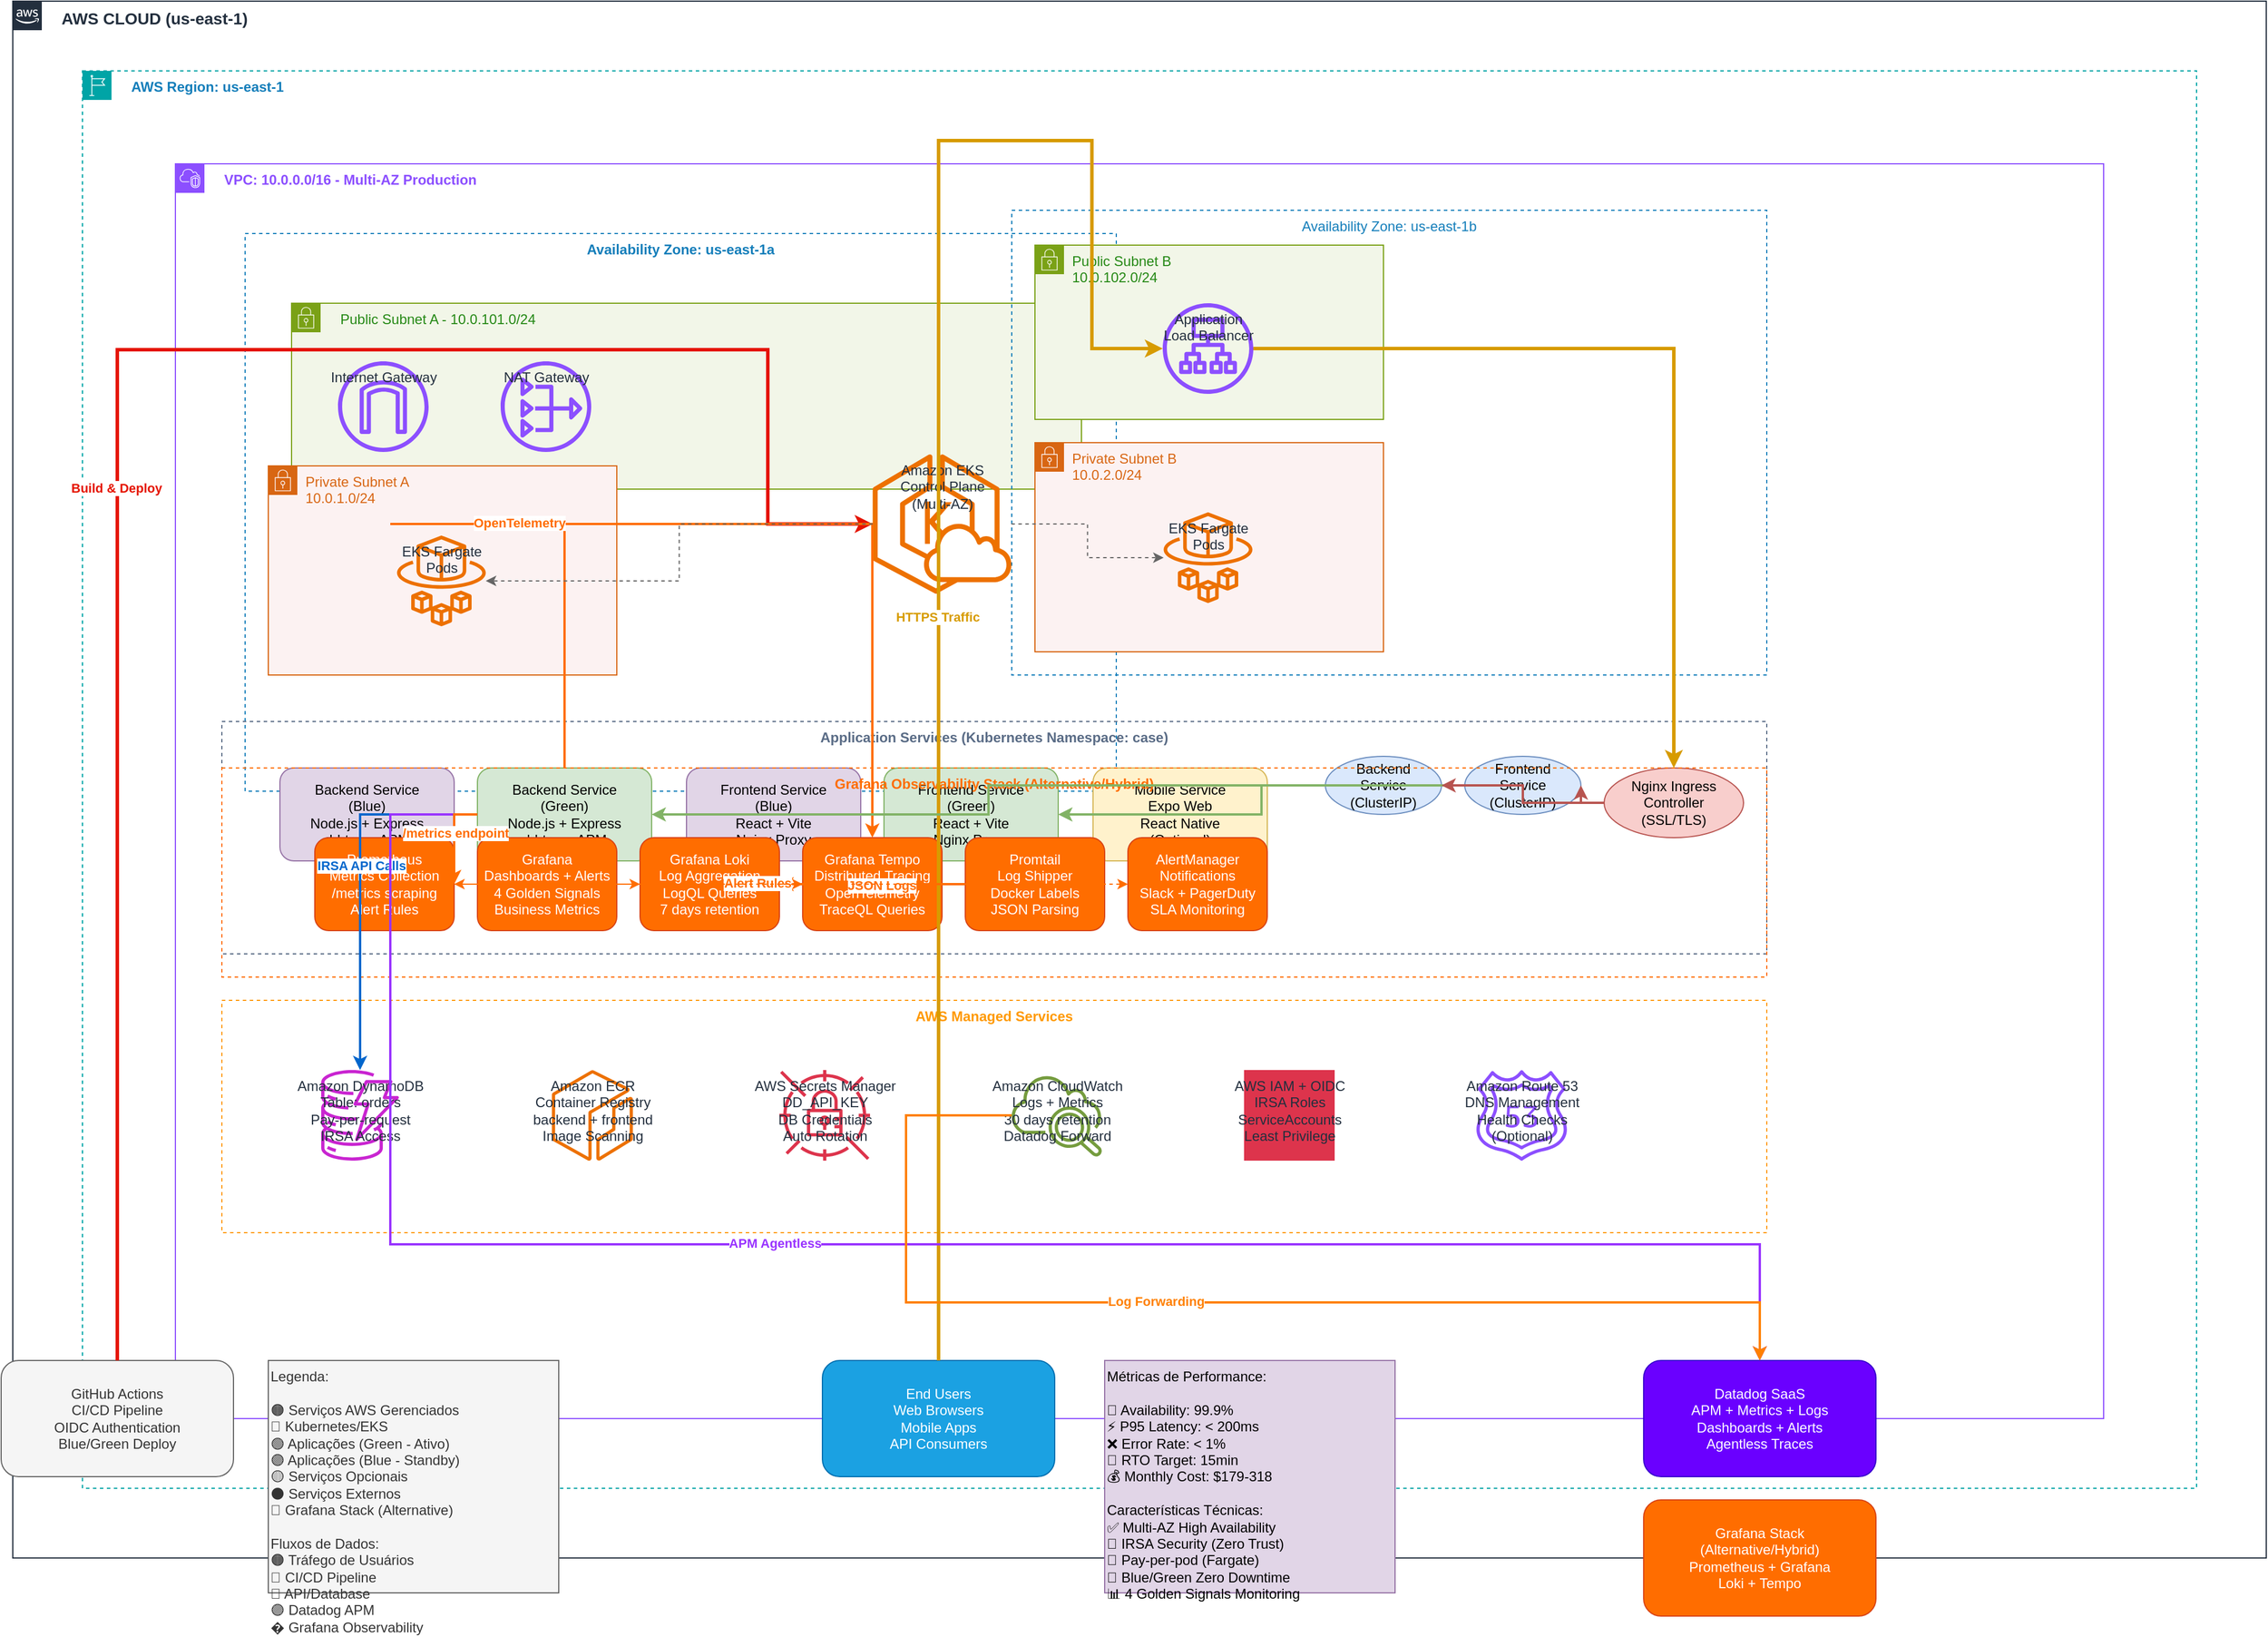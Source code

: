 <mxfile version="24.7.17">
  <diagram name="AWS EKS Production Architecture" id="aws-eks-production">
    <mxGraphModel dx="2400" dy="1400" grid="1" gridSize="10" guides="1" tooltips="1" connect="1" arrows="1" fold="1" page="1" pageScale="1" pageWidth="2000" pageHeight="1400" math="0" shadow="0">
      <root>
        <mxCell id="0" />
        <mxCell id="1" parent="0" />
        
        <!-- AWS Cloud Background -->
        <mxCell id="aws-cloud" value="AWS CLOUD (us-east-1)" style="sketch=0;outlineConnect=0;gradientColor=none;html=1;whiteSpace=wrap;fontSize=14;fontStyle=1;container=1;pointerEvents=0;collapsible=0;recursiveResize=0;shape=mxgraph.aws4.group;grIcon=mxgraph.aws4.group_aws_cloud_alt;strokeColor=#232F3E;fillColor=none;verticalAlign=top;align=left;spacingLeft=40;fontColor=#232F3E;dashed=0;" parent="1" vertex="1">
          <mxGeometry x="30" y="30" width="1940" height="1340" as="geometry" />
        </mxCell>
        
        <!-- Region -->
        <mxCell id="region" value="AWS Region: us-east-1" style="points=[[0,0],[0.25,0],[0.5,0],[0.75,0],[1,0],[1,0.25],[1,0.5],[1,0.75],[1,1],[0.75,1],[0.5,1],[0.25,1],[0,1],[0,0.75],[0,0.5],[0,0.25]];outlineConnect=0;gradientColor=none;html=1;whiteSpace=wrap;fontSize=12;fontStyle=1;container=1;pointerEvents=0;collapsible=0;recursiveResize=0;shape=mxgraph.aws4.group;grIcon=mxgraph.aws4.group_region;strokeColor=#00A4A6;fillColor=none;verticalAlign=top;align=left;spacingLeft=40;fontColor=#147EBA;dashed=1;" parent="aws-cloud" vertex="1">
          <mxGeometry x="60" y="60" width="1820" height="1220" as="geometry" />
        </mxCell>
        
        <!-- VPC -->
        <mxCell id="vpc" value="VPC: 10.0.0.0/16 - Multi-AZ Production" style="points=[[0,0],[0.25,0],[0.5,0],[0.75,0],[1,0],[1,0.25],[1,0.5],[1,0.75],[1,1],[0.75,1],[0.5,1],[0.25,1],[0,1],[0,0.75],[0,0.5],[0,0.25]];outlineConnect=0;gradientColor=none;html=1;whiteSpace=wrap;fontSize=12;fontStyle=1;container=1;pointerEvents=0;collapsible=0;recursiveResize=0;shape=mxgraph.aws4.group;grIcon=mxgraph.aws4.group_vpc2;strokeColor=#8C4FFF;fillColor=none;verticalAlign=top;align=left;spacingLeft=40;fontColor=#8C4FFF;dashed=0;" parent="region" vertex="1">
          <mxGeometry x="80" y="80" width="1660" height="1080" as="geometry" />
        </mxCell>
        
        <!-- Availability Zone A -->
        <mxCell id="az-a" value="Availability Zone: us-east-1a" style="fillColor=none;strokeColor=#147EBA;dashed=1;verticalAlign=top;fontStyle=1;fontColor=#147EBA;whiteSpace=wrap;html=1;fontSize=12;" parent="vpc" vertex="1">
          <mxGeometry x="60" y="60" width="750" height="480" as="geometry" />
        </mxCell>
        
        <!-- Public Subnet A -->
        <mxCell id="public-subnet-a" value="Public Subnet A - 10.0.101.0/24" style="points=[[0,0],[0.25,0],[0.5,0],[0.75,0],[1,0],[1,0.25],[1,0.5],[1,0.75],[1,1],[0.75,1],[0.5,1],[0.25,1],[0,1],[0,0.75],[0,0.5],[0,0.25]];outlineConnect=0;gradientColor=none;html=1;whiteSpace=wrap;fontSize=12;fontStyle=0;container=1;pointerEvents=0;collapsible=0;recursiveResize=0;shape=mxgraph.aws4.group;grIcon=mxgraph.aws4.group_security_group;strokeColor=#7AA116;fillColor=#F2F6E8;verticalAlign=top;align=left;spacingLeft=40;fontColor=#248814;dashed=0;" parent="az-a" vertex="1">
          <mxGeometry x="40" y="60" width="680" height="160" as="geometry" />
        </mxCell>
        
        <!-- Internet Gateway -->
        <mxCell id="igw" value="Internet Gateway" style="sketch=0;outlineConnect=0;fontColor=#232F3E;gradientColor=none;fillColor=#8C4FFF;strokeColor=none;dashed=0;verticalAlign=top;align=center;html=1;fontSize=12;fontStyle=0;aspect=fixed;pointerEvents=1;shape=mxgraph.aws4.internet_gateway;" parent="public-subnet-a" vertex="1">
          <mxGeometry x="40" y="50" width="78" height="78" as="geometry" />
        </mxCell>
        
        <!-- NAT Gateway -->
        <mxCell id="nat-gw" value="NAT Gateway" style="sketch=0;outlineConnect=0;fontColor=#232F3E;gradientColor=none;fillColor=#8C4FFF;strokeColor=none;dashed=0;verticalAlign=top;align=center;html=1;fontSize=12;fontStyle=0;aspect=fixed;pointerEvents=1;shape=mxgraph.aws4.nat_gateway;" parent="public-subnet-a" vertex="1">
          <mxGeometry x="180" y="50" width="78" height="78" as="geometry" />
        </mxCell>
        
        <!-- Private Subnet A -->
        <mxCell id="private-subnet-a" value="Private Subnet A&#xa;10.0.1.0/24" style="points=[[0,0],[0.25,0],[0.5,0],[0.75,0],[1,0],[1,0.25],[1,0.5],[1,0.75],[1,1],[0.75,1],[0.5,1],[0.25,1],[0,1],[0,0.75],[0,0.5],[0,0.25]];outlineConnect=0;gradientColor=none;html=1;whiteSpace=wrap;fontSize=12;fontStyle=0;container=1;pointerEvents=0;collapsible=0;recursiveResize=0;shape=mxgraph.aws4.group;grIcon=mxgraph.aws4.group_security_group;strokeColor=#D86613;fillColor=#FCF2F2;verticalAlign=top;align=left;spacingLeft=30;fontColor=#D86613;dashed=0;" parent="az-a" vertex="1">
          <mxGeometry x="20" y="200" width="300" height="180" as="geometry" />
        </mxCell>
        
        <!-- EKS Fargate Pods A -->
        <mxCell id="fargate-pods-a" value="EKS Fargate&#xa;Pods" style="sketch=0;outlineConnect=0;fontColor=#232F3E;gradientColor=none;fillColor=#ED7100;strokeColor=none;dashed=0;verticalAlign=top;align=center;html=1;fontSize=12;fontStyle=0;aspect=fixed;pointerEvents=1;shape=mxgraph.aws4.fargate;" parent="private-subnet-a" vertex="1">
          <mxGeometry x="110" y="60" width="78" height="78" as="geometry" />
        </mxCell>
        
        <!-- Availability Zone B -->
        <mxCell id="az-b" value="Availability Zone: us-east-1b" style="fillColor=none;strokeColor=#147EBA;dashed=1;verticalAlign=top;fontStyle=0;fontColor=#147EBA;whiteSpace=wrap;html=1;" parent="vpc" vertex="1">
          <mxGeometry x="720" y="40" width="650" height="400" as="geometry" />
        </mxCell>
        
        <!-- Public Subnet B -->
        <mxCell id="public-subnet-b" value="Public Subnet B&#xa;10.0.102.0/24" style="points=[[0,0],[0.25,0],[0.5,0],[0.75,0],[1,0],[1,0.25],[1,0.5],[1,0.75],[1,1],[0.75,1],[0.5,1],[0.25,1],[0,1],[0,0.75],[0,0.5],[0,0.25]];outlineConnect=0;gradientColor=none;html=1;whiteSpace=wrap;fontSize=12;fontStyle=0;container=1;pointerEvents=0;collapsible=0;recursiveResize=0;shape=mxgraph.aws4.group;grIcon=mxgraph.aws4.group_security_group;strokeColor=#7AA116;fillColor=#F2F6E8;verticalAlign=top;align=left;spacingLeft=30;fontColor=#248814;dashed=0;" parent="az-b" vertex="1">
          <mxGeometry x="20" y="30" width="300" height="150" as="geometry" />
        </mxCell>
        
        <!-- Application Load Balancer -->
        <mxCell id="alb" value="Application&#xa;Load Balancer" style="sketch=0;outlineConnect=0;fontColor=#232F3E;gradientColor=none;fillColor=#8C4FFF;strokeColor=none;dashed=0;verticalAlign=top;align=center;html=1;fontSize=12;fontStyle=0;aspect=fixed;pointerEvents=1;shape=mxgraph.aws4.application_load_balancer;" parent="public-subnet-b" vertex="1">
          <mxGeometry x="110" y="50" width="78" height="78" as="geometry" />
        </mxCell>
        
        <!-- Private Subnet B -->
        <mxCell id="private-subnet-b" value="Private Subnet B&#xa;10.0.2.0/24" style="points=[[0,0],[0.25,0],[0.5,0],[0.75,0],[1,0],[1,0.25],[1,0.5],[1,0.75],[1,1],[0.75,1],[0.5,1],[0.25,1],[0,1],[0,0.75],[0,0.5],[0,0.25]];outlineConnect=0;gradientColor=none;html=1;whiteSpace=wrap;fontSize=12;fontStyle=0;container=1;pointerEvents=0;collapsible=0;recursiveResize=0;shape=mxgraph.aws4.group;grIcon=mxgraph.aws4.group_security_group;strokeColor=#D86613;fillColor=#FCF2F2;verticalAlign=top;align=left;spacingLeft=30;fontColor=#D86613;dashed=0;" parent="az-b" vertex="1">
          <mxGeometry x="20" y="200" width="300" height="180" as="geometry" />
        </mxCell>
        
        <!-- EKS Fargate Pods B -->
        <mxCell id="fargate-pods-b" value="EKS Fargate&#xa;Pods" style="sketch=0;outlineConnect=0;fontColor=#232F3E;gradientColor=none;fillColor=#ED7100;strokeColor=none;dashed=0;verticalAlign=top;align=center;html=1;fontSize=12;fontStyle=0;aspect=fixed;pointerEvents=1;shape=mxgraph.aws4.fargate;" parent="private-subnet-b" vertex="1">
          <mxGeometry x="110" y="60" width="78" height="78" as="geometry" />
        </mxCell>
        
        <!-- EKS Control Plane -->
        <mxCell id="eks-control-plane" value="Amazon EKS&#xa;Control Plane&#xa;(Multi-AZ)" style="sketch=0;outlineConnect=0;fontColor=#232F3E;gradientColor=none;fillColor=#ED7100;strokeColor=none;dashed=0;verticalAlign=top;align=center;html=1;fontSize=12;fontStyle=0;aspect=fixed;pointerEvents=1;shape=mxgraph.aws4.eks_cloud;" parent="vpc" vertex="1">
          <mxGeometry x="600" y="250" width="120" height="120" as="geometry" />
        </mxCell>
        
        <!-- Application Services Group -->
        <mxCell id="app-services-group" value="Application Services (Kubernetes Namespace: case)" style="fillColor=none;strokeColor=#5A6C86;dashed=1;verticalAlign=top;fontStyle=1;fontColor=#5A6C86;whiteSpace=wrap;html=1;" parent="vpc" vertex="1">
          <mxGeometry x="40" y="480" width="1330" height="200" as="geometry" />
        </mxCell>
        
        <!-- Backend Service Blue -->
        <mxCell id="backend-blue" value="Backend Service&#xa;(Blue)&#xa;Node.js + Express&#xa;dd-trace APM" style="rounded=1;whiteSpace=wrap;html=1;fillColor=#e1d5e7;strokeColor=#9673a6;fontColor=#000000;" parent="app-services-group" vertex="1">
          <mxGeometry x="50" y="40" width="150" height="80" as="geometry" />
        </mxCell>
        
        <!-- Backend Service Green -->
        <mxCell id="backend-green" value="Backend Service&#xa;(Green)&#xa;Node.js + Express&#xa;dd-trace APM" style="rounded=1;whiteSpace=wrap;html=1;fillColor=#d5e8d4;strokeColor=#82b366;fontColor=#000000;" parent="app-services-group" vertex="1">
          <mxGeometry x="220" y="40" width="150" height="80" as="geometry" />
        </mxCell>
        
        <!-- Frontend Service Blue -->
        <mxCell id="frontend-blue" value="Frontend Service&#xa;(Blue)&#xa;React + Vite&#xa;Nginx Proxy" style="rounded=1;whiteSpace=wrap;html=1;fillColor=#e1d5e7;strokeColor=#9673a6;fontColor=#000000;" parent="app-services-group" vertex="1">
          <mxGeometry x="400" y="40" width="150" height="80" as="geometry" />
        </mxCell>
        
        <!-- Frontend Service Green -->
        <mxCell id="frontend-green" value="Frontend Service&#xa;(Green)&#xa;React + Vite&#xa;Nginx Proxy" style="rounded=1;whiteSpace=wrap;html=1;fillColor=#d5e8d4;strokeColor=#82b366;fontColor=#000000;" parent="app-services-group" vertex="1">
          <mxGeometry x="570" y="40" width="150" height="80" as="geometry" />
        </mxCell>
        
        <!-- Mobile Service -->
        <mxCell id="mobile-service" value="Mobile Service&#xa;Expo Web&#xa;React Native&#xa;(Optional)" style="rounded=1;whiteSpace=wrap;html=1;fillColor=#fff2cc;strokeColor=#d6b656;fontColor=#000000;" parent="app-services-group" vertex="1">
          <mxGeometry x="750" y="40" width="150" height="80" as="geometry" />
        </mxCell>
        
        <!-- Kubernetes Services -->
        <mxCell id="k8s-backend-svc" value="Backend&#xa;Service&#xa;(ClusterIP)" style="ellipse;whiteSpace=wrap;html=1;fillColor=#dae8fc;strokeColor=#6c8ebf;fontColor=#000000;" parent="app-services-group" vertex="1">
          <mxGeometry x="950" y="30" width="100" height="50" as="geometry" />
        </mxCell>
        
        <mxCell id="k8s-frontend-svc" value="Frontend&#xa;Service&#xa;(ClusterIP)" style="ellipse;whiteSpace=wrap;html=1;fillColor=#dae8fc;strokeColor=#6c8ebf;fontColor=#000000;" parent="app-services-group" vertex="1">
          <mxGeometry x="1070" y="30" width="100" height="50" as="geometry" />
        </mxCell>
        
        <mxCell id="k8s-ingress" value="Nginx Ingress&#xa;Controller&#xa;(SSL/TLS)" style="ellipse;whiteSpace=wrap;html=1;fillColor=#f8cecc;strokeColor=#b85450;fontColor=#000000;" parent="app-services-group" vertex="1">
          <mxGeometry x="1190" y="40" width="120" height="60" as="geometry" />
        </mxCell>
        
        <!-- AWS Managed Services -->
        <mxCell id="aws-services-group" value="AWS Managed Services" style="fillColor=none;strokeColor=#FF9900;dashed=1;verticalAlign=top;fontStyle=1;fontColor=#FF9900;whiteSpace=wrap;html=1;" parent="vpc" vertex="1">
          <mxGeometry x="40" y="720" width="1330" height="200" as="geometry" />
        </mxCell>
        
        <!-- DynamoDB -->
        <mxCell id="dynamodb" value="Amazon DynamoDB&#xa;Table: orders&#xa;Pay-per-request&#xa;IRSA Access" style="sketch=0;outlineConnect=0;fontColor=#232F3E;gradientColor=none;fillColor=#C925D1;strokeColor=none;dashed=0;verticalAlign=top;align=center;html=1;fontSize=12;fontStyle=0;aspect=fixed;pointerEvents=1;shape=mxgraph.aws4.dynamodb;" parent="aws-services-group" vertex="1">
          <mxGeometry x="80" y="60" width="78" height="78" as="geometry" />
        </mxCell>
        
        <!-- ECR -->
        <mxCell id="ecr" value="Amazon ECR&#xa;Container Registry&#xa;backend + frontend&#xa;Image Scanning" style="sketch=0;outlineConnect=0;fontColor=#232F3E;gradientColor=none;fillColor=#ED7100;strokeColor=none;dashed=0;verticalAlign=top;align=center;html=1;fontSize=12;fontStyle=0;aspect=fixed;pointerEvents=1;shape=mxgraph.aws4.ecr;" parent="aws-services-group" vertex="1">
          <mxGeometry x="280" y="60" width="78" height="78" as="geometry" />
        </mxCell>
        
        <!-- Secrets Manager -->
        <mxCell id="secrets-manager" value="AWS Secrets Manager&#xa;DD_API_KEY&#xa;DB Credentials&#xa;Auto Rotation" style="sketch=0;outlineConnect=0;fontColor=#232F3E;gradientColor=none;fillColor=#DD344C;strokeColor=none;dashed=0;verticalAlign=top;align=center;html=1;fontSize=12;fontStyle=0;aspect=fixed;pointerEvents=1;shape=mxgraph.aws4.secrets_manager;" parent="aws-services-group" vertex="1">
          <mxGeometry x="480" y="60" width="78" height="78" as="geometry" />
        </mxCell>
        
        <!-- CloudWatch -->
        <mxCell id="cloudwatch" value="Amazon CloudWatch&#xa;Logs + Metrics&#xa;30 days retention&#xa;Datadog Forward" style="sketch=0;outlineConnect=0;fontColor=#232F3E;gradientColor=none;fillColor=#759C3E;strokeColor=none;dashed=0;verticalAlign=top;align=center;html=1;fontSize=12;fontStyle=0;aspect=fixed;pointerEvents=1;shape=mxgraph.aws4.cloudwatch_2;" parent="aws-services-group" vertex="1">
          <mxGeometry x="680" y="60" width="78" height="78" as="geometry" />
        </mxCell>
        
        <!-- IAM -->
        <mxCell id="iam" value="AWS IAM + OIDC&#xa;IRSA Roles&#xa;ServiceAccounts&#xa;Least Privilege" style="sketch=0;outlineConnect=0;fontColor=#232F3E;gradientColor=none;fillColor=#DD344C;strokeColor=none;dashed=0;verticalAlign=top;align=center;html=1;fontSize=12;fontStyle=0;aspect=fixed;pointerEvents=1;shape=mxgraph.aws4.iam;" parent="aws-services-group" vertex="1">
          <mxGeometry x="880" y="60" width="78" height="78" as="geometry" />
        </mxCell>
        
        <!-- Route 53 -->
        <mxCell id="route53" value="Amazon Route 53&#xa;DNS Management&#xa;Health Checks&#xa;(Optional)" style="sketch=0;outlineConnect=0;fontColor=#232F3E;gradientColor=none;fillColor=#8C4FFF;strokeColor=none;dashed=0;verticalAlign=top;align=center;html=1;fontSize=12;fontStyle=0;aspect=fixed;pointerEvents=1;shape=mxgraph.aws4.route_53;" parent="aws-services-group" vertex="1">
          <mxGeometry x="1080" y="60" width="78" height="78" as="geometry" />
        </mxCell>
        
        <!-- Grafana Observability Stack -->
        <mxCell id="grafana-observability-group" value="Grafana Observability Stack (Alternative/Hybrid)" style="fillColor=none;strokeColor=#FF6D00;dashed=1;verticalAlign=top;fontStyle=1;fontColor=#FF6D00;whiteSpace=wrap;html=1;" parent="vpc" vertex="1">
          <mxGeometry x="40" y="520" width="1330" height="180" as="geometry" />
        </mxCell>
        
        <!-- Prometheus -->
        <mxCell id="prometheus" value="Prometheus&#xa;Metrics Collection&#xa;/metrics scraping&#xa;Alert Rules" style="rounded=1;whiteSpace=wrap;html=1;fillColor=#ff6d00;strokeColor=#d84315;fontColor=#ffffff;" parent="grafana-observability-group" vertex="1">
          <mxGeometry x="80" y="60" width="120" height="80" as="geometry" />
        </mxCell>
        
        <!-- Grafana -->
        <mxCell id="grafana" value="Grafana&#xa;Dashboards + Alerts&#xa;4 Golden Signals&#xa;Business Metrics" style="rounded=1;whiteSpace=wrap;html=1;fillColor=#ff6d00;strokeColor=#d84315;fontColor=#ffffff;" parent="grafana-observability-group" vertex="1">
          <mxGeometry x="220" y="60" width="120" height="80" as="geometry" />
        </mxCell>
        
        <!-- Loki -->
        <mxCell id="loki" value="Grafana Loki&#xa;Log Aggregation&#xa;LogQL Queries&#xa;7 days retention" style="rounded=1;whiteSpace=wrap;html=1;fillColor=#ff6d00;strokeColor=#d84315;fontColor=#ffffff;" parent="grafana-observability-group" vertex="1">
          <mxGeometry x="360" y="60" width="120" height="80" as="geometry" />
        </mxCell>
        
        <!-- Tempo -->
        <mxCell id="tempo" value="Grafana Tempo&#xa;Distributed Tracing&#xa;OpenTelemetry&#xa;TraceQL Queries" style="rounded=1;whiteSpace=wrap;html=1;fillColor=#ff6d00;strokeColor=#d84315;fontColor=#ffffff;" parent="grafana-observability-group" vertex="1">
          <mxGeometry x="500" y="60" width="120" height="80" as="geometry" />
        </mxCell>
        
        <!-- Promtail -->
        <mxCell id="promtail" value="Promtail&#xa;Log Shipper&#xa;Docker Labels&#xa;JSON Parsing" style="rounded=1;whiteSpace=wrap;html=1;fillColor=#ff6d00;strokeColor=#d84315;fontColor=#ffffff;" parent="grafana-observability-group" vertex="1">
          <mxGeometry x="640" y="60" width="120" height="80" as="geometry" />
        </mxCell>
        
        <!-- AlertManager -->
        <mxCell id="alertmanager" value="AlertManager&#xa;Notifications&#xa;Slack + PagerDuty&#xa;SLA Monitoring" style="rounded=1;whiteSpace=wrap;html=1;fillColor=#ff6d00;strokeColor=#d84315;fontColor=#ffffff;" parent="grafana-observability-group" vertex="1">
          <mxGeometry x="780" y="60" width="120" height="80" as="geometry" />
        </mxCell>
        
        <!-- External Services -->
        
        <!-- GitHub Actions -->
        <mxCell id="github-actions" value="GitHub Actions&#xa;CI/CD Pipeline&#xa;OIDC Authentication&#xa;Blue/Green Deploy" style="rounded=1;whiteSpace=wrap;html=1;fillColor=#f5f5f5;strokeColor=#666666;fontColor=#333333;" parent="1" vertex="1">
          <mxGeometry x="20" y="1200" width="200" height="100" as="geometry" />
        </mxCell>
        
        <!-- Datadog SaaS -->
        <mxCell id="datadog-saas" value="Datadog SaaS&#xa;APM + Metrics + Logs&#xa;Dashboards + Alerts&#xa;Agentless Traces" style="rounded=1;whiteSpace=wrap;html=1;fillColor=#6a00ff;strokeColor=#3700cc;fontColor=#ffffff;" parent="1" vertex="1">
          <mxGeometry x="1434" y="1200" width="200" height="100" as="geometry" />
        </mxCell>
        
        <!-- Grafana Stack -->
        <mxCell id="grafana-stack" value="Grafana Stack&#xa;(Alternative/Hybrid)&#xa;Prometheus + Grafana&#xa;Loki + Tempo" style="rounded=1;whiteSpace=wrap;html=1;fillColor=#ff6d00;strokeColor=#d84315;fontColor=#ffffff;" parent="1" vertex="1">
          <mxGeometry x="1434" y="1320" width="200" height="100" as="geometry" />
        </mxCell>
        
        <!-- End Users -->
        <mxCell id="end-users" value="End Users&#xa;Web Browsers&#xa;Mobile Apps&#xa;API Consumers" style="rounded=1;whiteSpace=wrap;html=1;fillColor=#1ba1e2;strokeColor=#006eaf;fontColor=#ffffff;" parent="1" vertex="1">
          <mxGeometry x="727" y="1200" width="200" height="100" as="geometry" />
        </mxCell>
        
        <!-- Data Flow Arrows -->
        
        <!-- Users to ALB -->
        <mxCell id="traffic-flow" style="edgeStyle=orthogonalEdgeStyle;rounded=0;orthogonalLoop=1;jettySize=auto;html=1;strokeColor=#d79b00;strokeWidth=3;fillColor=#ffe6cc;startArrow=none;startFill=0;endArrow=classic;endFill=1;" parent="1" source="end-users" target="alb" edge="1">
          <mxGeometry relative="1" as="geometry">
            <Array as="points">
              <mxPoint x="827" y="150" />
              <mxPoint x="959" y="150" />
            </Array>
          </mxGeometry>
        </mxCell>
        <mxCell id="traffic-label" value="HTTPS Traffic" style="edgeLabel;html=1;align=center;verticalAlign=middle;resizable=0;points=[];fontColor=#d79b00;fontStyle=1;" parent="traffic-flow" vertex="1" connectable="0">
          <mxGeometry x="-0.1" y="1" relative="1" as="geometry">
            <mxPoint as="offset" />
          </mxGeometry>
        </mxCell>
        
        <!-- GitHub to EKS -->
        <mxCell id="cicd-flow" style="edgeStyle=orthogonalEdgeStyle;rounded=0;orthogonalLoop=1;jettySize=auto;html=1;strokeColor=#e51400;strokeWidth=3;fillColor=#f8cecc;startArrow=none;startFill=0;endArrow=classic;endFill=1;" parent="1" source="github-actions" target="eks-control-plane" edge="1">
          <mxGeometry relative="1" as="geometry">
            <Array as="points">
              <mxPoint x="120" y="330" />
              <mxPoint x="680" y="330" />
            </Array>
          </mxGeometry>
        </mxCell>
        <mxCell id="cicd-label" value="Build &amp; Deploy" style="edgeLabel;html=1;align=center;verticalAlign=middle;resizable=0;points=[];fontColor=#e51400;fontStyle=1;" parent="cicd-flow" vertex="1" connectable="0">
          <mxGeometry x="-0.1" y="1" relative="1" as="geometry">
            <mxPoint as="offset" />
          </mxGeometry>
        </mxCell>
        
        <!-- Backend to DynamoDB -->
        <mxCell id="db-flow" style="edgeStyle=orthogonalEdgeStyle;rounded=0;orthogonalLoop=1;jettySize=auto;html=1;strokeColor=#0066cc;strokeWidth=2;fillColor=#dae8fc;startArrow=none;startFill=0;endArrow=classic;endFill=1;" parent="1" source="backend-green" target="dynamodb" edge="1">
          <mxGeometry relative="1" as="geometry" />
        </mxCell>
        <mxCell id="db-label" value="IRSA API Calls" style="edgeLabel;html=1;align=center;verticalAlign=middle;resizable=0;points=[];fontColor=#0066cc;fontStyle=1;" parent="db-flow" vertex="1" connectable="0">
          <mxGeometry x="-0.1" y="1" relative="1" as="geometry">
            <mxPoint as="offset" />
          </mxGeometry>
        </mxCell>
        
        <!-- Apps to Datadog -->
        <mxCell id="apm-flow" style="edgeStyle=orthogonalEdgeStyle;rounded=0;orthogonalLoop=1;jettySize=auto;html=1;strokeColor=#9933ff;strokeWidth=2;fillColor=#e1d5e7;startArrow=none;startFill=0;endArrow=classic;endFill=1;" parent="1" source="backend-green" target="datadog-saas" edge="1">
          <mxGeometry relative="1" as="geometry">
            <Array as="points">
              <mxPoint x="355" y="1100" />
              <mxPoint x="1534" y="1100" />
            </Array>
          </mxGeometry>
        </mxCell>
        <mxCell id="apm-label" value="APM Agentless" style="edgeLabel;html=1;align=center;verticalAlign=middle;resizable=0;points=[];fontColor=#9933ff;fontStyle=1;" parent="apm-flow" vertex="1" connectable="0">
          <mxGeometry x="-0.1" y="1" relative="1" as="geometry">
            <mxPoint as="offset" />
          </mxGeometry>
        </mxCell>
        
        <!-- Backend to Prometheus -->
        <mxCell id="metrics-flow" style="edgeStyle=orthogonalEdgeStyle;rounded=0;orthogonalLoop=1;jettySize=auto;html=1;strokeColor=#ff6d00;strokeWidth=2;fillColor=#ffe6cc;startArrow=none;startFill=0;endArrow=classic;endFill=1;" parent="1" source="backend-green" target="prometheus" edge="1">
          <mxGeometry relative="1" as="geometry" />
        </mxCell>
        <mxCell id="metrics-label" value="/metrics endpoint" style="edgeLabel;html=1;align=center;verticalAlign=middle;resizable=0;points=[];fontColor=#ff6d00;fontStyle=1;" parent="metrics-flow" vertex="1" connectable="0">
          <mxGeometry x="-0.1" y="1" relative="1" as="geometry">
            <mxPoint as="offset" />
          </mxGeometry>
        </mxCell>
        
        <!-- Promtail to Loki -->
        <mxCell id="logs-grafana-flow" style="edgeStyle=orthogonalEdgeStyle;rounded=0;orthogonalLoop=1;jettySize=auto;html=1;strokeColor=#ff6d00;strokeWidth=2;fillColor=#ffe6cc;startArrow=none;startFill=0;endArrow=classic;endFill=1;" parent="1" source="promtail" target="loki" edge="1">
          <mxGeometry relative="1" as="geometry" />
        </mxCell>
        <mxCell id="logs-grafana-label" value="JSON Logs" style="edgeLabel;html=1;align=center;verticalAlign=middle;resizable=0;points=[];fontColor=#ff6d00;fontStyle=1;" parent="logs-grafana-flow" vertex="1" connectable="0">
          <mxGeometry x="-0.1" y="1" relative="1" as="geometry">
            <mxPoint as="offset" />
          </mxGeometry>
        </mxCell>
        
        <!-- Backend to Tempo (OpenTelemetry) -->
        <mxCell id="traces-flow" style="edgeStyle=orthogonalEdgeStyle;rounded=0;orthogonalLoop=1;jettySize=auto;html=1;strokeColor=#ff6d00;strokeWidth=2;fillColor=#ffe6cc;startArrow=none;startFill=0;endArrow=classic;endFill=1;" parent="1" source="backend-green" target="tempo" edge="1">
          <mxGeometry relative="1" as="geometry">
            <Array as="points">
              <mxPoint x="355" y="480" />
              <mxPoint x="620" y="480" />
            </Array>
          </mxGeometry>
        </mxCell>
        <mxCell id="traces-label" value="OpenTelemetry" style="edgeLabel;html=1;align=center;verticalAlign=middle;resizable=0;points=[];fontColor=#ff6d00;fontStyle=1;" parent="traces-flow" vertex="1" connectable="0">
          <mxGeometry x="-0.1" y="1" relative="1" as="geometry">
            <mxPoint as="offset" />
          </mxGeometry>
        </mxCell>
        
        <!-- Prometheus to AlertManager -->
        <mxCell id="alerts-flow" style="edgeStyle=orthogonalEdgeStyle;rounded=0;orthogonalLoop=1;jettySize=auto;html=1;strokeColor=#ff6d00;strokeWidth=1;fillColor=#ffe6cc;startArrow=none;startFill=0;endArrow=classic;endFill=1;dashed=1;" parent="1" source="prometheus" target="alertmanager" edge="1">
          <mxGeometry relative="1" as="geometry" />
        </mxCell>
        <mxCell id="alerts-label" value="Alert Rules" style="edgeLabel;html=1;align=center;verticalAlign=middle;resizable=0;points=[];fontColor=#ff6d00;fontStyle=1;" parent="alerts-flow" vertex="1" connectable="0">
          <mxGeometry x="-0.1" y="1" relative="1" as="geometry">
            <mxPoint as="offset" />
          </mxGeometry>
        </mxCell>
        
        <!-- Grafana Datasources -->
        <mxCell id="grafana-prometheus" style="edgeStyle=orthogonalEdgeStyle;rounded=0;orthogonalLoop=1;jettySize=auto;html=1;strokeColor=#ff6d00;strokeWidth=1;fillColor=#ffe6cc;startArrow=none;startFill=0;endArrow=classic;endFill=1;dashed=1;" parent="1" source="grafana" target="prometheus" edge="1">
          <mxGeometry relative="1" as="geometry" />
        </mxCell>
        
        <mxCell id="grafana-loki" style="edgeStyle=orthogonalEdgeStyle;rounded=0;orthogonalLoop=1;jettySize=auto;html=1;strokeColor=#ff6d00;strokeWidth=1;fillColor=#ffe6cc;startArrow=none;startFill=0;endArrow=classic;endFill=1;dashed=1;" parent="1" source="grafana" target="loki" edge="1">
          <mxGeometry relative="1" as="geometry" />
        </mxCell>
        
        <mxCell id="grafana-tempo" style="edgeStyle=orthogonalEdgeStyle;rounded=0;orthogonalLoop=1;jettySize=auto;html=1;strokeColor=#ff6d00;strokeWidth=1;fillColor=#ffe6cc;startArrow=none;startFill=0;endArrow=classic;endFill=1;dashed=1;" parent="1" source="grafana" target="tempo" edge="1">
          <mxGeometry relative="1" as="geometry" />
        </mxCell>
        
        <!-- CloudWatch to Datadog -->
        <mxCell id="logs-flow" style="edgeStyle=orthogonalEdgeStyle;rounded=0;orthogonalLoop=1;jettySize=auto;html=1;strokeColor=#ff8000;strokeWidth=2;fillColor=#ffe6cc;startArrow=none;startFill=0;endArrow=classic;endFill=1;" parent="1" source="cloudwatch" target="datadog-saas" edge="1">
          <mxGeometry relative="1" as="geometry">
            <Array as="points">
              <mxPoint x="799" y="1150" />
              <mxPoint x="1534" y="1150" />
            </Array>
          </mxGeometry>
        </mxCell>
        <mxCell id="logs-label" value="Log Forwarding" style="edgeLabel;html=1;align=center;verticalAlign=middle;resizable=0;points=[];fontColor=#ff8000;fontStyle=1;" parent="logs-flow" vertex="1" connectable="0">
          <mxGeometry x="-0.1" y="1" relative="1" as="geometry">
            <mxPoint as="offset" />
          </mxGeometry>
        </mxCell>
        
        <!-- EKS Control Plane connections -->
        <mxCell id="control-pods-a" style="edgeStyle=orthogonalEdgeStyle;rounded=0;orthogonalLoop=1;jettySize=auto;html=1;strokeColor=#666666;strokeWidth=1;fillColor=#f5f5f5;startArrow=none;startFill=0;endArrow=classic;endFill=1;dashed=1;" parent="1" source="eks-control-plane" target="fargate-pods-a" edge="1">
          <mxGeometry relative="1" as="geometry" />
        </mxCell>
        
        <mxCell id="control-pods-b" style="edgeStyle=orthogonalEdgeStyle;rounded=0;orthogonalLoop=1;jettySize=auto;html=1;strokeColor=#666666;strokeWidth=1;fillColor=#f5f5f5;startArrow=none;startFill=0;endArrow=classic;endFill=1;dashed=1;" parent="1" source="eks-control-plane" target="fargate-pods-b" edge="1">
          <mxGeometry relative="1" as="geometry" />
        </mxCell>
        
        <!-- Service connections -->
        <mxCell id="svc-backend" style="edgeStyle=orthogonalEdgeStyle;rounded=0;orthogonalLoop=1;jettySize=auto;html=1;strokeColor=#82b366;strokeWidth=2;fillColor=#d5e8d4;startArrow=none;startFill=0;endArrow=classic;endFill=1;" parent="1" source="k8s-backend-svc" target="backend-green" edge="1">
          <mxGeometry relative="1" as="geometry" />
        </mxCell>
        
        <mxCell id="svc-frontend" style="edgeStyle=orthogonalEdgeStyle;rounded=0;orthogonalLoop=1;jettySize=auto;html=1;strokeColor=#82b366;strokeWidth=2;fillColor=#d5e8d4;startArrow=none;startFill=0;endArrow=classic;endFill=1;" parent="1" source="k8s-frontend-svc" target="frontend-green" edge="1">
          <mxGeometry relative="1" as="geometry" />
        </mxCell>
        
        <!-- Ingress to Services -->
        <mxCell id="ingress-backend" style="edgeStyle=orthogonalEdgeStyle;rounded=0;orthogonalLoop=1;jettySize=auto;html=1;strokeColor=#b85450;strokeWidth=2;fillColor=#f8cecc;startArrow=none;startFill=0;endArrow=classic;endFill=1;" parent="1" source="k8s-ingress" target="k8s-backend-svc" edge="1">
          <mxGeometry relative="1" as="geometry" />
        </mxCell>
        
        <mxCell id="ingress-frontend" style="edgeStyle=orthogonalEdgeStyle;rounded=0;orthogonalLoop=1;jettySize=auto;html=1;strokeColor=#b85450;strokeWidth=2;fillColor=#f8cecc;startArrow=none;startFill=0;endArrow=classic;endFill=1;" parent="1" source="k8s-ingress" target="k8s-frontend-svc" edge="1">
          <mxGeometry relative="1" as="geometry" />
        </mxCell>
        
        <!-- ALB to Ingress -->
        <mxCell id="alb-ingress" style="edgeStyle=orthogonalEdgeStyle;rounded=0;orthogonalLoop=1;jettySize=auto;html=1;strokeColor=#d79b00;strokeWidth=3;fillColor=#ffe6cc;startArrow=none;startFill=0;endArrow=classic;endFill=1;" parent="1" source="alb" target="k8s-ingress" edge="1">
          <mxGeometry relative="1" as="geometry" />
        </mxCell>
        
        <!-- Legend -->
        <mxCell id="legend" value="Legenda:&#xa;&#xa;🟠 Serviços AWS Gerenciados&#xa;🔵 Kubernetes/EKS&#xa;🟢 Aplicações (Green - Ativo)&#xa;🟣 Aplicações (Blue - Standby)&#xa;🟡 Serviços Opcionais&#xa;⚫ Serviços Externos&#xa;🔶 Grafana Stack (Alternative)&#xa;&#xa;Fluxos de Dados:&#xa;🟠 Tráfego de Usuários&#xa;🔴 CI/CD Pipeline&#xa;🔵 API/Database&#xa;🟣 Datadog APM&#xa;� Grafana Observability" style="rounded=0;whiteSpace=wrap;html=1;fillColor=#f5f5f5;strokeColor=#666666;fontColor=#333333;align=left;verticalAlign=top;" parent="1" vertex="1">
          <mxGeometry x="250" y="1200" width="250" height="200" as="geometry" />
        </mxCell>
        
        <!-- Metrics Panel -->
        <mxCell id="metrics" value="Métricas de Performance:&#xa;&#xa;🎯 Availability: 99.9%&#xa;⚡ P95 Latency: &lt; 200ms&#xa;❌ Error Rate: &lt; 1%&#xa;🔄 RTO Target: 15min&#xa;💰 Monthly Cost: $179-318&#xa;&#xa;Características Técnicas:&#xa;✅ Multi-AZ High Availability&#xa;🔐 IRSA Security (Zero Trust)&#xa;💸 Pay-per-pod (Fargate)&#xa;🔄 Blue/Green Zero Downtime&#xa;📊 4 Golden Signals Monitoring" style="rounded=0;whiteSpace=wrap;html=1;fillColor=#e1d5e7;strokeColor=#9673a6;fontColor=#000000;align=left;verticalAlign=top;" parent="1" vertex="1">
          <mxGeometry x="970" y="1200" width="250" height="200" as="geometry" />
        </mxCell>
        
      </root>
    </mxGraphModel>
  </diagram>
</mxfile>